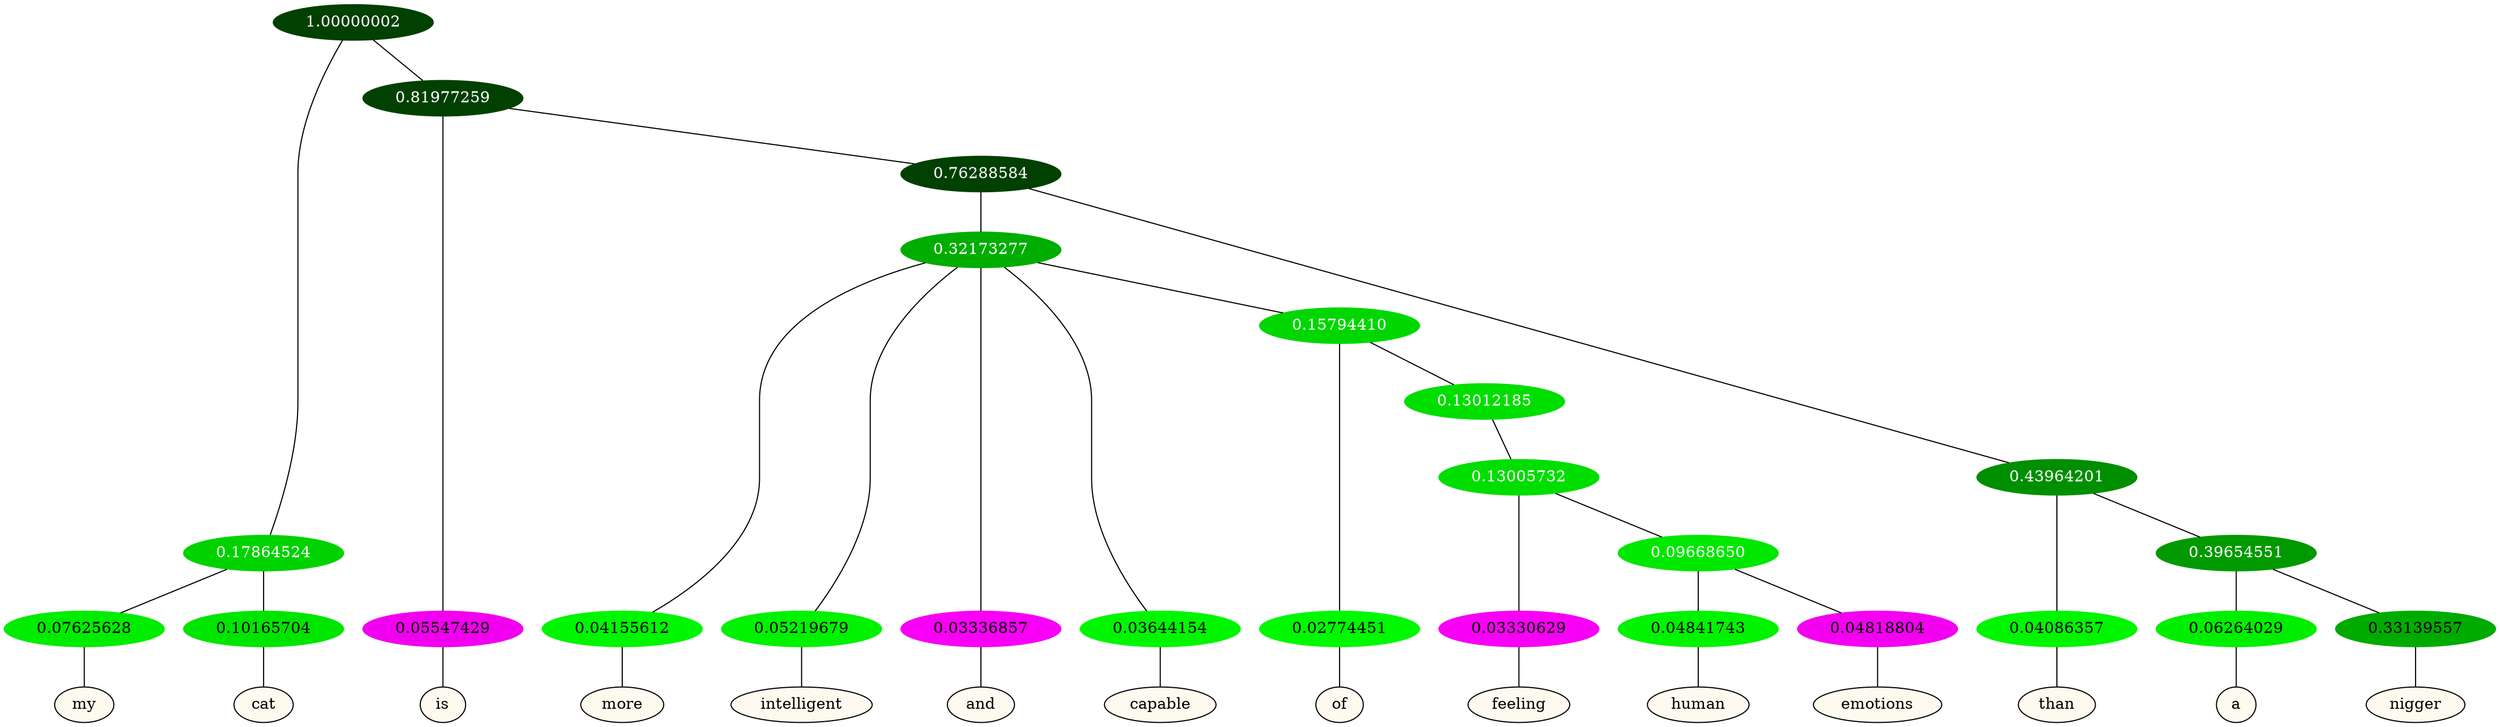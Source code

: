 graph {
	node [format=png height=0.15 nodesep=0.001 ordering=out overlap=prism overlap_scaling=0.01 ranksep=0.001 ratio=0.2 style=filled width=0.15]
	{
		rank=same
		a_w_3 [label=my color=black fillcolor=floralwhite style="filled,solid"]
		a_w_4 [label=cat color=black fillcolor=floralwhite style="filled,solid"]
		a_w_5 [label=is color=black fillcolor=floralwhite style="filled,solid"]
		a_w_9 [label=more color=black fillcolor=floralwhite style="filled,solid"]
		a_w_10 [label=intelligent color=black fillcolor=floralwhite style="filled,solid"]
		a_w_11 [label=and color=black fillcolor=floralwhite style="filled,solid"]
		a_w_12 [label=capable color=black fillcolor=floralwhite style="filled,solid"]
		a_w_16 [label=of color=black fillcolor=floralwhite style="filled,solid"]
		a_w_21 [label=feeling color=black fillcolor=floralwhite style="filled,solid"]
		a_w_23 [label=human color=black fillcolor=floralwhite style="filled,solid"]
		a_w_24 [label=emotions color=black fillcolor=floralwhite style="filled,solid"]
		a_w_14 [label=than color=black fillcolor=floralwhite style="filled,solid"]
		a_w_18 [label=a color=black fillcolor=floralwhite style="filled,solid"]
		a_w_19 [label=nigger color=black fillcolor=floralwhite style="filled,solid"]
	}
	a_n_3 -- a_w_3
	a_n_4 -- a_w_4
	a_n_5 -- a_w_5
	a_n_9 -- a_w_9
	a_n_10 -- a_w_10
	a_n_11 -- a_w_11
	a_n_12 -- a_w_12
	a_n_16 -- a_w_16
	a_n_21 -- a_w_21
	a_n_23 -- a_w_23
	a_n_24 -- a_w_24
	a_n_14 -- a_w_14
	a_n_18 -- a_w_18
	a_n_19 -- a_w_19
	{
		rank=same
		a_n_3 [label=0.07625628 color="0.334 1.000 0.924" fontcolor=black]
		a_n_4 [label=0.10165704 color="0.334 1.000 0.898" fontcolor=black]
		a_n_5 [label=0.05547429 color="0.835 1.000 0.945" fontcolor=black]
		a_n_9 [label=0.04155612 color="0.334 1.000 0.958" fontcolor=black]
		a_n_10 [label=0.05219679 color="0.334 1.000 0.948" fontcolor=black]
		a_n_11 [label=0.03336857 color="0.835 1.000 0.967" fontcolor=black]
		a_n_12 [label=0.03644154 color="0.334 1.000 0.964" fontcolor=black]
		a_n_16 [label=0.02774451 color="0.334 1.000 0.972" fontcolor=black]
		a_n_21 [label=0.03330629 color="0.835 1.000 0.967" fontcolor=black]
		a_n_23 [label=0.04841743 color="0.334 1.000 0.952" fontcolor=black]
		a_n_24 [label=0.04818804 color="0.835 1.000 0.952" fontcolor=black]
		a_n_14 [label=0.04086357 color="0.334 1.000 0.959" fontcolor=black]
		a_n_18 [label=0.06264029 color="0.334 1.000 0.937" fontcolor=black]
		a_n_19 [label=0.33139557 color="0.334 1.000 0.669" fontcolor=black]
	}
	a_n_0 [label=1.00000002 color="0.334 1.000 0.250" fontcolor=grey99]
	a_n_1 [label=0.17864524 color="0.334 1.000 0.821" fontcolor=grey99]
	a_n_0 -- a_n_1
	a_n_2 [label=0.81977259 color="0.334 1.000 0.250" fontcolor=grey99]
	a_n_0 -- a_n_2
	a_n_1 -- a_n_3
	a_n_1 -- a_n_4
	a_n_2 -- a_n_5
	a_n_6 [label=0.76288584 color="0.334 1.000 0.250" fontcolor=grey99]
	a_n_2 -- a_n_6
	a_n_7 [label=0.32173277 color="0.334 1.000 0.678" fontcolor=grey99]
	a_n_6 -- a_n_7
	a_n_8 [label=0.43964201 color="0.334 1.000 0.560" fontcolor=grey99]
	a_n_6 -- a_n_8
	a_n_7 -- a_n_9
	a_n_7 -- a_n_10
	a_n_7 -- a_n_11
	a_n_7 -- a_n_12
	a_n_13 [label=0.15794410 color="0.334 1.000 0.842" fontcolor=grey99]
	a_n_7 -- a_n_13
	a_n_8 -- a_n_14
	a_n_15 [label=0.39654551 color="0.334 1.000 0.603" fontcolor=grey99]
	a_n_8 -- a_n_15
	a_n_13 -- a_n_16
	a_n_17 [label=0.13012185 color="0.334 1.000 0.870" fontcolor=grey99]
	a_n_13 -- a_n_17
	a_n_15 -- a_n_18
	a_n_15 -- a_n_19
	a_n_20 [label=0.13005732 color="0.334 1.000 0.870" fontcolor=grey99]
	a_n_17 -- a_n_20
	a_n_20 -- a_n_21
	a_n_22 [label=0.09668650 color="0.334 1.000 0.903" fontcolor=grey99]
	a_n_20 -- a_n_22
	a_n_22 -- a_n_23
	a_n_22 -- a_n_24
}
